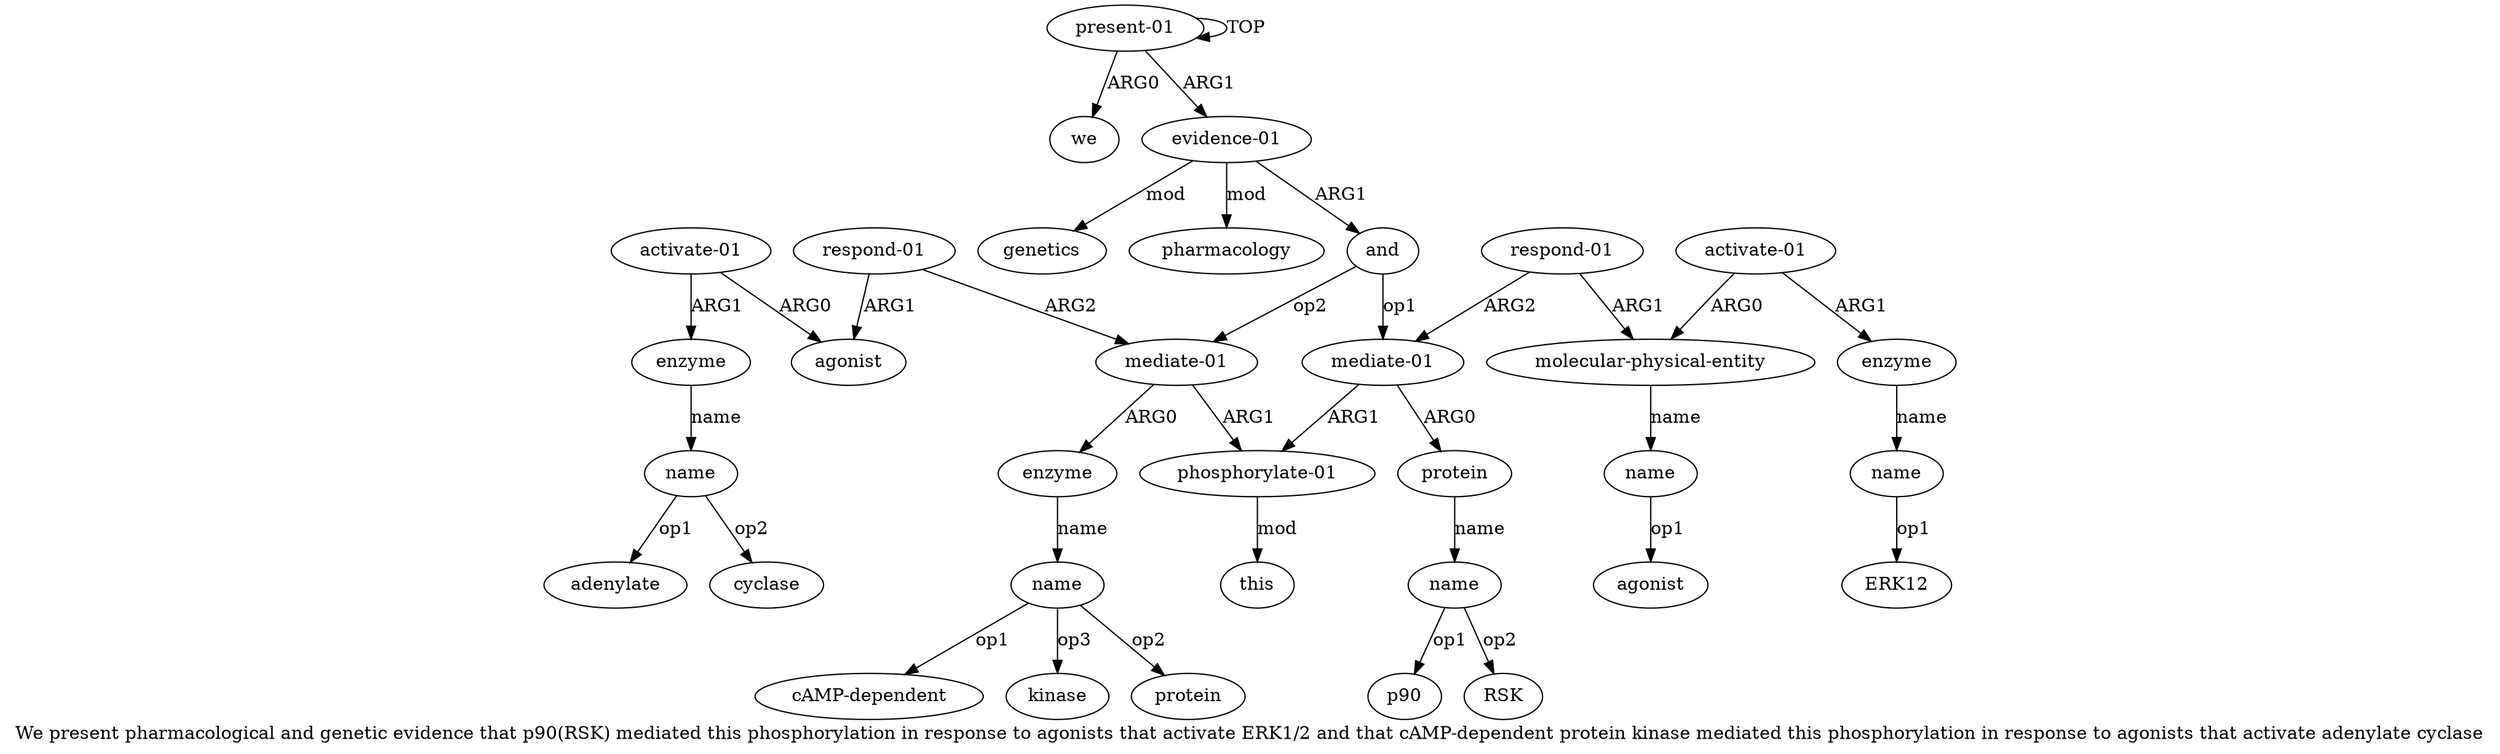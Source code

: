 digraph  {
	graph [label="We present pharmacological and genetic evidence that p90(RSK) mediated this phosphorylation in response to agonists that activate \
ERK1/2 and that cAMP-dependent protein kinase mediated this phosphorylation in response to agonists that activate adenylate cyclase"];
	node [label="\N"];
	a20	 [color=black,
		gold_ind=20,
		gold_label="activate-01",
		label="activate-01",
		test_ind=20,
		test_label="activate-01"];
	a21	 [color=black,
		gold_ind=21,
		gold_label=enzyme,
		label=enzyme,
		test_ind=21,
		test_label=enzyme];
	a20 -> a21 [key=0,
	color=black,
	gold_label=ARG1,
	label=ARG1,
	test_label=ARG1];
a19 [color=black,
	gold_ind=19,
	gold_label=agonist,
	label=agonist,
	test_ind=19,
	test_label=agonist];
a20 -> a19 [key=0,
color=black,
gold_label=ARG0,
label=ARG0,
test_label=ARG0];
a22 [color=black,
gold_ind=22,
gold_label=name,
label=name,
test_ind=22,
test_label=name];
a21 -> a22 [key=0,
color=black,
gold_label=name,
label=name,
test_label=name];
"a22 adenylate" [color=black,
gold_ind=-1,
gold_label=adenylate,
label=adenylate,
test_ind=-1,
test_label=adenylate];
a22 -> "a22 adenylate" [key=0,
color=black,
gold_label=op1,
label=op1,
test_label=op1];
"a22 cyclase" [color=black,
gold_ind=-1,
gold_label=cyclase,
label=cyclase,
test_ind=-1,
test_label=cyclase];
a22 -> "a22 cyclase" [key=0,
color=black,
gold_label=op2,
label=op2,
test_label=op2];
a23 [color=black,
gold_ind=23,
gold_label=genetics,
label=genetics,
test_ind=23,
test_label=genetics];
a24 [color=black,
gold_ind=24,
gold_label=pharmacology,
label=pharmacology,
test_ind=24,
test_label=pharmacology];
"a14 ERK12" [color=black,
gold_ind=-1,
gold_label=ERK12,
label=ERK12,
test_ind=-1,
test_label=ERK12];
"a6 p90" [color=black,
gold_ind=-1,
gold_label=p90,
label=p90,
test_ind=-1,
test_label=p90];
"a17 cAMP-dependent" [color=black,
gold_ind=-1,
gold_label="cAMP-dependent",
label="cAMP-dependent",
test_ind=-1,
test_label="cAMP-dependent"];
"a17 kinase" [color=black,
gold_ind=-1,
gold_label=kinase,
label=kinase,
test_ind=-1,
test_label=kinase];
"a6 RSK" [color=black,
gold_ind=-1,
gold_label=RSK,
label=RSK,
test_ind=-1,
test_label=RSK];
a15 [color=black,
gold_ind=15,
gold_label="mediate-01",
label="mediate-01",
test_ind=15,
test_label="mediate-01"];
a16 [color=black,
gold_ind=16,
gold_label=enzyme,
label=enzyme,
test_ind=16,
test_label=enzyme];
a15 -> a16 [key=0,
color=black,
gold_label=ARG0,
label=ARG0,
test_label=ARG0];
a7 [color=black,
gold_ind=7,
gold_label="phosphorylate-01",
label="phosphorylate-01",
test_ind=7,
test_label="phosphorylate-01"];
a15 -> a7 [key=0,
color=black,
gold_label=ARG1,
label=ARG1,
test_label=ARG1];
a14 [color=black,
gold_ind=14,
gold_label=name,
label=name,
test_ind=14,
test_label=name];
a14 -> "a14 ERK12" [key=0,
color=black,
gold_label=op1,
label=op1,
test_label=op1];
a17 [color=black,
gold_ind=17,
gold_label=name,
label=name,
test_ind=17,
test_label=name];
a17 -> "a17 cAMP-dependent" [key=0,
color=black,
gold_label=op1,
label=op1,
test_label=op1];
a17 -> "a17 kinase" [key=0,
color=black,
gold_label=op3,
label=op3,
test_label=op3];
"a17 protein" [color=black,
gold_ind=-1,
gold_label=protein,
label=protein,
test_ind=-1,
test_label=protein];
a17 -> "a17 protein" [key=0,
color=black,
gold_label=op2,
label=op2,
test_label=op2];
a16 -> a17 [key=0,
color=black,
gold_label=name,
label=name,
test_label=name];
a11 [color=black,
gold_ind=11,
gold_label=name,
label=name,
test_ind=11,
test_label=name];
"a11 agonist" [color=black,
gold_ind=-1,
gold_label=agonist,
label=agonist,
test_ind=-1,
test_label=agonist];
a11 -> "a11 agonist" [key=0,
color=black,
gold_label=op1,
label=op1,
test_label=op1];
a10 [color=black,
gold_ind=10,
gold_label="molecular-physical-entity",
label="molecular-physical-entity",
test_ind=10,
test_label="molecular-physical-entity"];
a10 -> a11 [key=0,
color=black,
gold_label=name,
label=name,
test_label=name];
a13 [color=black,
gold_ind=13,
gold_label=enzyme,
label=enzyme,
test_ind=13,
test_label=enzyme];
a13 -> a14 [key=0,
color=black,
gold_label=name,
label=name,
test_label=name];
a12 [color=black,
gold_ind=12,
gold_label="activate-01",
label="activate-01",
test_ind=12,
test_label="activate-01"];
a12 -> a10 [key=0,
color=black,
gold_label=ARG0,
label=ARG0,
test_label=ARG0];
a12 -> a13 [key=0,
color=black,
gold_label=ARG1,
label=ARG1,
test_label=ARG1];
a18 [color=black,
gold_ind=18,
gold_label="respond-01",
label="respond-01",
test_ind=18,
test_label="respond-01"];
a18 -> a15 [key=0,
color=black,
gold_label=ARG2,
label=ARG2,
test_label=ARG2];
a18 -> a19 [key=0,
color=black,
gold_label=ARG1,
label=ARG1,
test_label=ARG1];
a1 [color=black,
gold_ind=1,
gold_label=we,
label=we,
test_ind=1,
test_label=we];
a0 [color=black,
gold_ind=0,
gold_label="present-01",
label="present-01",
test_ind=0,
test_label="present-01"];
a0 -> a1 [key=0,
color=black,
gold_label=ARG0,
label=ARG0,
test_label=ARG0];
a0 -> a0 [key=0,
color=black,
gold_label=TOP,
label=TOP,
test_label=TOP];
a2 [color=black,
gold_ind=2,
gold_label="evidence-01",
label="evidence-01",
test_ind=2,
test_label="evidence-01"];
a0 -> a2 [key=0,
color=black,
gold_label=ARG1,
label=ARG1,
test_label=ARG1];
a3 [color=black,
gold_ind=3,
gold_label=and,
label=and,
test_ind=3,
test_label=and];
a3 -> a15 [key=0,
color=black,
gold_label=op2,
label=op2,
test_label=op2];
a4 [color=black,
gold_ind=4,
gold_label="mediate-01",
label="mediate-01",
test_ind=4,
test_label="mediate-01"];
a3 -> a4 [key=0,
color=black,
gold_label=op1,
label=op1,
test_label=op1];
a2 -> a23 [key=0,
color=black,
gold_label=mod,
label=mod,
test_label=mod];
a2 -> a24 [key=0,
color=black,
gold_label=mod,
label=mod,
test_label=mod];
a2 -> a3 [key=0,
color=black,
gold_label=ARG1,
label=ARG1,
test_label=ARG1];
a5 [color=black,
gold_ind=5,
gold_label=protein,
label=protein,
test_ind=5,
test_label=protein];
a6 [color=black,
gold_ind=6,
gold_label=name,
label=name,
test_ind=6,
test_label=name];
a5 -> a6 [key=0,
color=black,
gold_label=name,
label=name,
test_label=name];
a4 -> a5 [key=0,
color=black,
gold_label=ARG0,
label=ARG0,
test_label=ARG0];
a4 -> a7 [key=0,
color=black,
gold_label=ARG1,
label=ARG1,
test_label=ARG1];
a8 [color=black,
gold_ind=8,
gold_label=this,
label=this,
test_ind=8,
test_label=this];
a7 -> a8 [key=0,
color=black,
gold_label=mod,
label=mod,
test_label=mod];
a6 -> "a6 p90" [key=0,
color=black,
gold_label=op1,
label=op1,
test_label=op1];
a6 -> "a6 RSK" [key=0,
color=black,
gold_label=op2,
label=op2,
test_label=op2];
a9 [color=black,
gold_ind=9,
gold_label="respond-01",
label="respond-01",
test_ind=9,
test_label="respond-01"];
a9 -> a10 [key=0,
color=black,
gold_label=ARG1,
label=ARG1,
test_label=ARG1];
a9 -> a4 [key=0,
color=black,
gold_label=ARG2,
label=ARG2,
test_label=ARG2];
}
